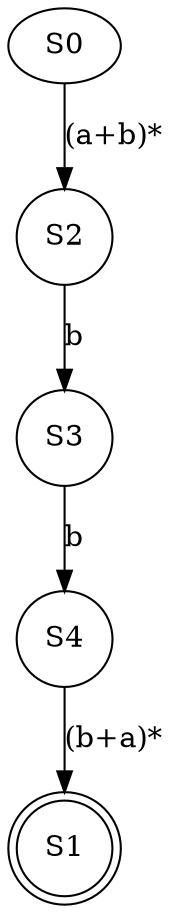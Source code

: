 digraph {
	S0 [label=S0]
	node [shape=doublecircle]
	S1 [label=S1]
	node [shape=circle]
	S2 [label=S2]
	S3 [label=S3]
	S4 [label=S4]
	S3 -> S4 [label=b]
	S2 -> S3 [label=b]
	S4 -> S1 [label="(b+a)*"]
	S0 -> S2 [label="(a+b)*"]
}
